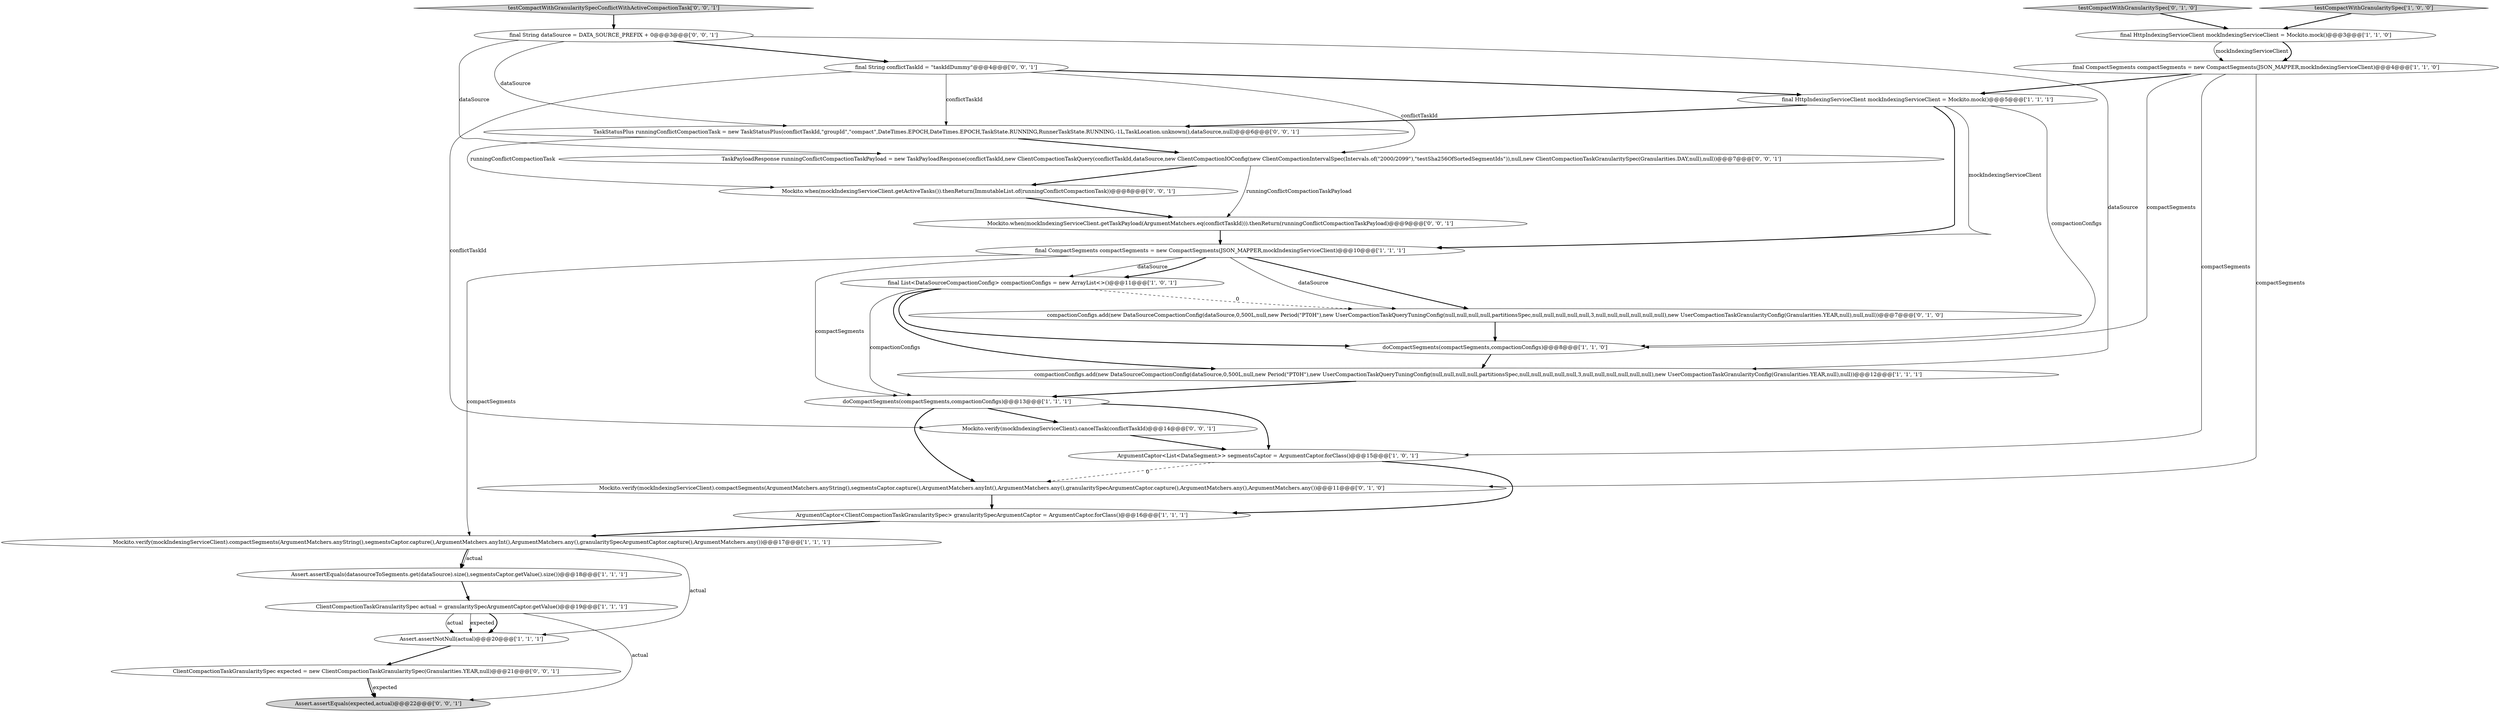 digraph {
11 [style = filled, label = "doCompactSegments(compactSegments,compactionConfigs)@@@13@@@['1', '1', '1']", fillcolor = white, shape = ellipse image = "AAA0AAABBB1BBB"];
8 [style = filled, label = "ArgumentCaptor<List<DataSegment>> segmentsCaptor = ArgumentCaptor.forClass()@@@15@@@['1', '0', '1']", fillcolor = white, shape = ellipse image = "AAA0AAABBB1BBB"];
19 [style = filled, label = "Mockito.when(mockIndexingServiceClient.getTaskPayload(ArgumentMatchers.eq(conflictTaskId))).thenReturn(runningConflictCompactionTaskPayload)@@@9@@@['0', '0', '1']", fillcolor = white, shape = ellipse image = "AAA0AAABBB3BBB"];
22 [style = filled, label = "testCompactWithGranularitySpecConflictWithActiveCompactionTask['0', '0', '1']", fillcolor = lightgray, shape = diamond image = "AAA0AAABBB3BBB"];
27 [style = filled, label = "TaskStatusPlus runningConflictCompactionTask = new TaskStatusPlus(conflictTaskId,\"groupId\",\"compact\",DateTimes.EPOCH,DateTimes.EPOCH,TaskState.RUNNING,RunnerTaskState.RUNNING,-1L,TaskLocation.unknown(),dataSource,null)@@@6@@@['0', '0', '1']", fillcolor = white, shape = ellipse image = "AAA0AAABBB3BBB"];
20 [style = filled, label = "final String dataSource = DATA_SOURCE_PREFIX + 0@@@3@@@['0', '0', '1']", fillcolor = white, shape = ellipse image = "AAA0AAABBB3BBB"];
10 [style = filled, label = "final CompactSegments compactSegments = new CompactSegments(JSON_MAPPER,mockIndexingServiceClient)@@@10@@@['1', '1', '1']", fillcolor = white, shape = ellipse image = "AAA0AAABBB1BBB"];
15 [style = filled, label = "Mockito.verify(mockIndexingServiceClient).compactSegments(ArgumentMatchers.anyString(),segmentsCaptor.capture(),ArgumentMatchers.anyInt(),ArgumentMatchers.any(),granularitySpecArgumentCaptor.capture(),ArgumentMatchers.any(),ArgumentMatchers.any())@@@11@@@['0', '1', '0']", fillcolor = white, shape = ellipse image = "AAA1AAABBB2BBB"];
2 [style = filled, label = "doCompactSegments(compactSegments,compactionConfigs)@@@8@@@['1', '1', '0']", fillcolor = white, shape = ellipse image = "AAA0AAABBB1BBB"];
5 [style = filled, label = "final List<DataSourceCompactionConfig> compactionConfigs = new ArrayList<>()@@@11@@@['1', '0', '1']", fillcolor = white, shape = ellipse image = "AAA0AAABBB1BBB"];
3 [style = filled, label = "testCompactWithGranularitySpec['1', '0', '0']", fillcolor = lightgray, shape = diamond image = "AAA0AAABBB1BBB"];
9 [style = filled, label = "Assert.assertNotNull(actual)@@@20@@@['1', '1', '1']", fillcolor = white, shape = ellipse image = "AAA0AAABBB1BBB"];
24 [style = filled, label = "Mockito.when(mockIndexingServiceClient.getActiveTasks()).thenReturn(ImmutableList.of(runningConflictCompactionTask))@@@8@@@['0', '0', '1']", fillcolor = white, shape = ellipse image = "AAA0AAABBB3BBB"];
17 [style = filled, label = "compactionConfigs.add(new DataSourceCompactionConfig(dataSource,0,500L,null,new Period(\"PT0H\"),new UserCompactionTaskQueryTuningConfig(null,null,null,null,partitionsSpec,null,null,null,null,null,3,null,null,null,null,null,null),new UserCompactionTaskGranularityConfig(Granularities.YEAR,null),null,null))@@@7@@@['0', '1', '0']", fillcolor = white, shape = ellipse image = "AAA1AAABBB2BBB"];
6 [style = filled, label = "ArgumentCaptor<ClientCompactionTaskGranularitySpec> granularitySpecArgumentCaptor = ArgumentCaptor.forClass()@@@16@@@['1', '1', '1']", fillcolor = white, shape = ellipse image = "AAA0AAABBB1BBB"];
23 [style = filled, label = "TaskPayloadResponse runningConflictCompactionTaskPayload = new TaskPayloadResponse(conflictTaskId,new ClientCompactionTaskQuery(conflictTaskId,dataSource,new ClientCompactionIOConfig(new ClientCompactionIntervalSpec(Intervals.of(\"2000/2099\"),\"testSha256OfSortedSegmentIds\")),null,new ClientCompactionTaskGranularitySpec(Granularities.DAY,null),null))@@@7@@@['0', '0', '1']", fillcolor = white, shape = ellipse image = "AAA0AAABBB3BBB"];
4 [style = filled, label = "Assert.assertEquals(datasourceToSegments.get(dataSource).size(),segmentsCaptor.getValue().size())@@@18@@@['1', '1', '1']", fillcolor = white, shape = ellipse image = "AAA0AAABBB1BBB"];
1 [style = filled, label = "ClientCompactionTaskGranularitySpec actual = granularitySpecArgumentCaptor.getValue()@@@19@@@['1', '1', '1']", fillcolor = white, shape = ellipse image = "AAA0AAABBB1BBB"];
13 [style = filled, label = "final HttpIndexingServiceClient mockIndexingServiceClient = Mockito.mock()@@@5@@@['1', '1', '1']", fillcolor = white, shape = ellipse image = "AAA0AAABBB1BBB"];
12 [style = filled, label = "final HttpIndexingServiceClient mockIndexingServiceClient = Mockito.mock()@@@3@@@['1', '1', '0']", fillcolor = white, shape = ellipse image = "AAA0AAABBB1BBB"];
26 [style = filled, label = "final String conflictTaskId = \"taskIdDummy\"@@@4@@@['0', '0', '1']", fillcolor = white, shape = ellipse image = "AAA0AAABBB3BBB"];
14 [style = filled, label = "Mockito.verify(mockIndexingServiceClient).compactSegments(ArgumentMatchers.anyString(),segmentsCaptor.capture(),ArgumentMatchers.anyInt(),ArgumentMatchers.any(),granularitySpecArgumentCaptor.capture(),ArgumentMatchers.any())@@@17@@@['1', '1', '1']", fillcolor = white, shape = ellipse image = "AAA0AAABBB1BBB"];
7 [style = filled, label = "final CompactSegments compactSegments = new CompactSegments(JSON_MAPPER,mockIndexingServiceClient)@@@4@@@['1', '1', '0']", fillcolor = white, shape = ellipse image = "AAA0AAABBB1BBB"];
21 [style = filled, label = "ClientCompactionTaskGranularitySpec expected = new ClientCompactionTaskGranularitySpec(Granularities.YEAR,null)@@@21@@@['0', '0', '1']", fillcolor = white, shape = ellipse image = "AAA0AAABBB3BBB"];
16 [style = filled, label = "testCompactWithGranularitySpec['0', '1', '0']", fillcolor = lightgray, shape = diamond image = "AAA0AAABBB2BBB"];
25 [style = filled, label = "Assert.assertEquals(expected,actual)@@@22@@@['0', '0', '1']", fillcolor = lightgray, shape = ellipse image = "AAA0AAABBB3BBB"];
0 [style = filled, label = "compactionConfigs.add(new DataSourceCompactionConfig(dataSource,0,500L,null,new Period(\"PT0H\"),new UserCompactionTaskQueryTuningConfig(null,null,null,null,partitionsSpec,null,null,null,null,null,3,null,null,null,null,null,null),new UserCompactionTaskGranularityConfig(Granularities.YEAR,null),null))@@@12@@@['1', '1', '1']", fillcolor = white, shape = ellipse image = "AAA0AAABBB1BBB"];
18 [style = filled, label = "Mockito.verify(mockIndexingServiceClient).cancelTask(conflictTaskId)@@@14@@@['0', '0', '1']", fillcolor = white, shape = ellipse image = "AAA0AAABBB3BBB"];
5->2 [style = bold, label=""];
27->24 [style = solid, label="runningConflictCompactionTask"];
12->7 [style = bold, label=""];
10->14 [style = solid, label="compactSegments"];
19->10 [style = bold, label=""];
1->9 [style = bold, label=""];
26->13 [style = bold, label=""];
10->17 [style = bold, label=""];
1->9 [style = solid, label="actual"];
23->24 [style = bold, label=""];
20->0 [style = solid, label="dataSource"];
10->17 [style = solid, label="dataSource"];
27->23 [style = bold, label=""];
11->18 [style = bold, label=""];
11->15 [style = bold, label=""];
10->5 [style = solid, label="dataSource"];
21->25 [style = solid, label="expected"];
1->25 [style = solid, label="actual"];
8->6 [style = bold, label=""];
9->21 [style = bold, label=""];
22->20 [style = bold, label=""];
0->11 [style = bold, label=""];
15->6 [style = bold, label=""];
7->15 [style = solid, label="compactSegments"];
20->27 [style = solid, label="dataSource"];
4->1 [style = bold, label=""];
7->13 [style = bold, label=""];
16->12 [style = bold, label=""];
21->25 [style = bold, label=""];
5->0 [style = bold, label=""];
14->9 [style = solid, label="actual"];
6->14 [style = bold, label=""];
13->27 [style = bold, label=""];
3->12 [style = bold, label=""];
11->8 [style = bold, label=""];
20->23 [style = solid, label="dataSource"];
10->11 [style = solid, label="compactSegments"];
8->15 [style = dashed, label="0"];
1->9 [style = solid, label="expected"];
26->27 [style = solid, label="conflictTaskId"];
12->7 [style = solid, label="mockIndexingServiceClient"];
7->2 [style = solid, label="compactSegments"];
23->19 [style = solid, label="runningConflictCompactionTaskPayload"];
2->0 [style = bold, label=""];
24->19 [style = bold, label=""];
13->2 [style = solid, label="compactionConfigs"];
14->4 [style = bold, label=""];
18->8 [style = bold, label=""];
14->4 [style = solid, label="actual"];
13->10 [style = bold, label=""];
7->8 [style = solid, label="compactSegments"];
26->18 [style = solid, label="conflictTaskId"];
20->26 [style = bold, label=""];
5->17 [style = dashed, label="0"];
10->5 [style = bold, label=""];
5->11 [style = solid, label="compactionConfigs"];
17->2 [style = bold, label=""];
13->10 [style = solid, label="mockIndexingServiceClient"];
26->23 [style = solid, label="conflictTaskId"];
}
